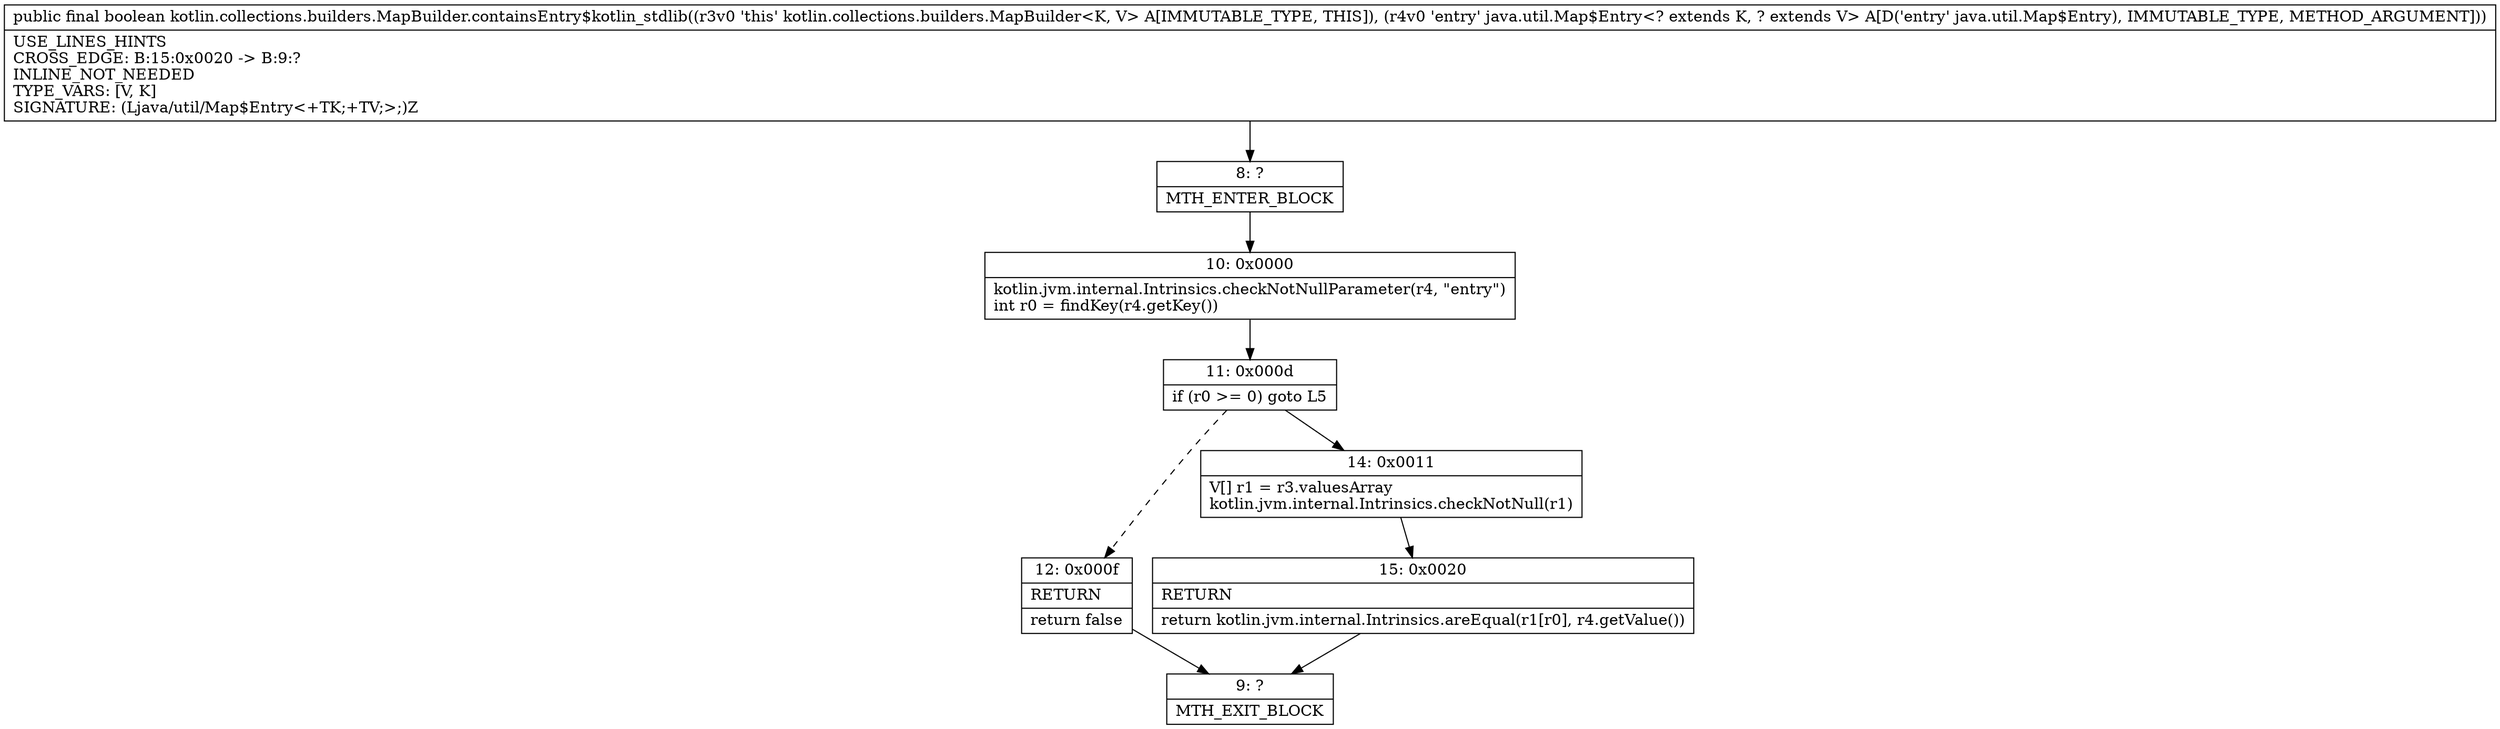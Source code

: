 digraph "CFG forkotlin.collections.builders.MapBuilder.containsEntry$kotlin_stdlib(Ljava\/util\/Map$Entry;)Z" {
Node_8 [shape=record,label="{8\:\ ?|MTH_ENTER_BLOCK\l}"];
Node_10 [shape=record,label="{10\:\ 0x0000|kotlin.jvm.internal.Intrinsics.checkNotNullParameter(r4, \"entry\")\lint r0 = findKey(r4.getKey())\l}"];
Node_11 [shape=record,label="{11\:\ 0x000d|if (r0 \>= 0) goto L5\l}"];
Node_12 [shape=record,label="{12\:\ 0x000f|RETURN\l|return false\l}"];
Node_9 [shape=record,label="{9\:\ ?|MTH_EXIT_BLOCK\l}"];
Node_14 [shape=record,label="{14\:\ 0x0011|V[] r1 = r3.valuesArray\lkotlin.jvm.internal.Intrinsics.checkNotNull(r1)\l}"];
Node_15 [shape=record,label="{15\:\ 0x0020|RETURN\l|return kotlin.jvm.internal.Intrinsics.areEqual(r1[r0], r4.getValue())\l}"];
MethodNode[shape=record,label="{public final boolean kotlin.collections.builders.MapBuilder.containsEntry$kotlin_stdlib((r3v0 'this' kotlin.collections.builders.MapBuilder\<K, V\> A[IMMUTABLE_TYPE, THIS]), (r4v0 'entry' java.util.Map$Entry\<? extends K, ? extends V\> A[D('entry' java.util.Map$Entry), IMMUTABLE_TYPE, METHOD_ARGUMENT]))  | USE_LINES_HINTS\lCROSS_EDGE: B:15:0x0020 \-\> B:9:?\lINLINE_NOT_NEEDED\lTYPE_VARS: [V, K]\lSIGNATURE: (Ljava\/util\/Map$Entry\<+TK;+TV;\>;)Z\l}"];
MethodNode -> Node_8;Node_8 -> Node_10;
Node_10 -> Node_11;
Node_11 -> Node_12[style=dashed];
Node_11 -> Node_14;
Node_12 -> Node_9;
Node_14 -> Node_15;
Node_15 -> Node_9;
}

